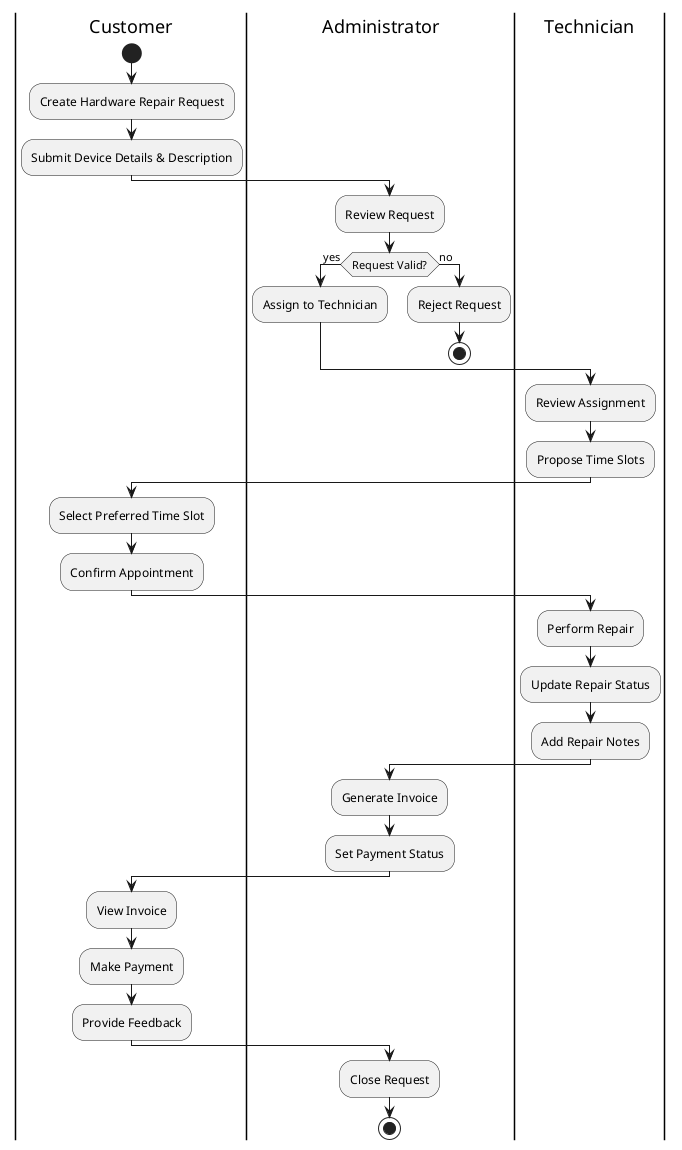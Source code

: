 @startuml Hardware Repair Process
|Customer|
start
:Create Hardware Repair Request;
:Submit Device Details & Description;

|Administrator|
:Review Request;
if (Request Valid?) then (yes)
  :Assign to Technician;
else (no)
  :Reject Request;
  stop
endif

|Technician|
:Review Assignment;
:Propose Time Slots;

|Customer|
:Select Preferred Time Slot;
:Confirm Appointment;

|Technician|
:Perform Repair;
:Update Repair Status;
:Add Repair Notes;

|Administrator|
:Generate Invoice;
:Set Payment Status;

|Customer|
:View Invoice;
:Make Payment;
:Provide Feedback;

|Administrator|
:Close Request;
stop
@enduml